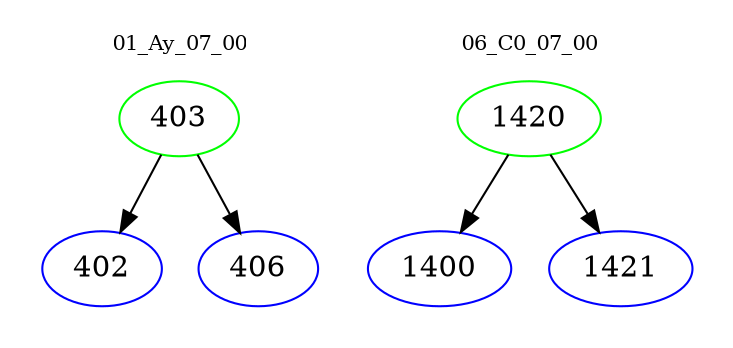 digraph{
subgraph cluster_0 {
color = white
label = "01_Ay_07_00";
fontsize=10;
T0_403 [label="403", color="green"]
T0_403 -> T0_402 [color="black"]
T0_402 [label="402", color="blue"]
T0_403 -> T0_406 [color="black"]
T0_406 [label="406", color="blue"]
}
subgraph cluster_1 {
color = white
label = "06_C0_07_00";
fontsize=10;
T1_1420 [label="1420", color="green"]
T1_1420 -> T1_1400 [color="black"]
T1_1400 [label="1400", color="blue"]
T1_1420 -> T1_1421 [color="black"]
T1_1421 [label="1421", color="blue"]
}
}
